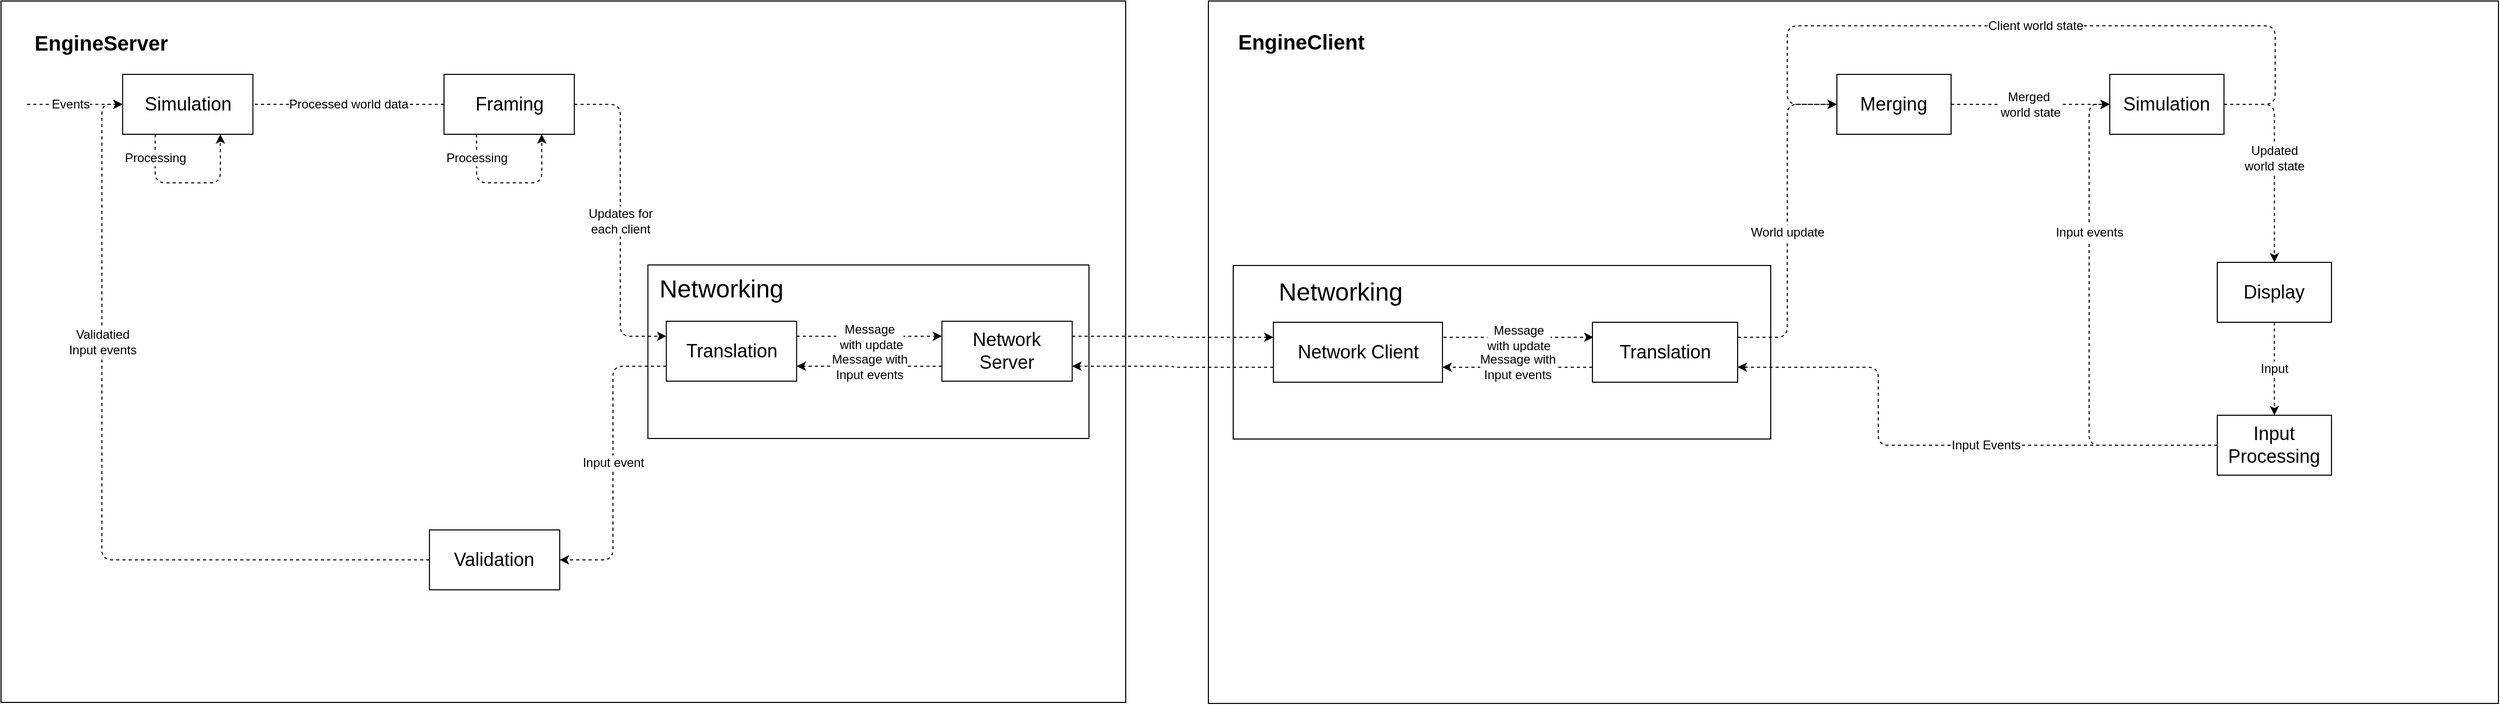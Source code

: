 <mxfile version="15.9.6" type="github">
  <diagram id="kgpKYQtTHZ0yAKxKKP6v" name="Page-1">
    <mxGraphModel dx="1972" dy="1060" grid="1" gridSize="8" guides="1" tooltips="1" connect="1" arrows="1" fold="1" page="1" pageScale="1" pageWidth="1100" pageHeight="850" math="0" shadow="0">
      <root>
        <mxCell id="0" />
        <mxCell id="1" parent="0" />
        <mxCell id="witdZUobg0xg5wF5a4da-137" value="" style="group" vertex="1" connectable="0" parent="1">
          <mxGeometry x="1232" y="24" width="1248" height="680" as="geometry" />
        </mxCell>
        <mxCell id="witdZUobg0xg5wF5a4da-28" value="" style="whiteSpace=wrap;html=1;fontSize=16;rounded=0;container=0;" vertex="1" parent="witdZUobg0xg5wF5a4da-137">
          <mxGeometry width="1248" height="680" as="geometry" />
        </mxCell>
        <mxCell id="witdZUobg0xg5wF5a4da-36" value="EngineClient" style="text;html=1;strokeColor=none;fillColor=none;align=center;verticalAlign=middle;whiteSpace=wrap;rounded=0;fontSize=20;fontStyle=1;container=0;" vertex="1" parent="witdZUobg0xg5wF5a4da-137">
          <mxGeometry x="24" y="24" width="131.61" height="30" as="geometry" />
        </mxCell>
        <mxCell id="witdZUobg0xg5wF5a4da-163" value="" style="rounded=0;whiteSpace=wrap;html=1;fontSize=12;" vertex="1" parent="witdZUobg0xg5wF5a4da-137">
          <mxGeometry x="24" y="256" width="520" height="168" as="geometry" />
        </mxCell>
        <mxCell id="witdZUobg0xg5wF5a4da-78" value="Message &lt;br&gt;with update" style="edgeStyle=orthogonalEdgeStyle;orthogonalLoop=1;jettySize=auto;html=1;exitX=1;exitY=0.25;exitDx=0;exitDy=0;entryX=0;entryY=0.25;entryDx=0;entryDy=0;dashed=1;fontSize=12;startArrow=none;startFill=0;endArrow=classic;endFill=1;" edge="1" parent="witdZUobg0xg5wF5a4da-137">
          <mxGeometry relative="1" as="geometry">
            <mxPoint x="227.433" y="325.5" as="sourcePoint" />
            <mxPoint x="372.513" y="325.5" as="targetPoint" />
          </mxGeometry>
        </mxCell>
        <mxCell id="witdZUobg0xg5wF5a4da-75" value="Network Client" style="rounded=0;whiteSpace=wrap;html=1;fontSize=18;container=0;" vertex="1" parent="witdZUobg0xg5wF5a4da-137">
          <mxGeometry x="62.884" y="311" width="163.548" height="58" as="geometry" />
        </mxCell>
        <mxCell id="witdZUobg0xg5wF5a4da-79" value="Merging" style="rounded=0;whiteSpace=wrap;html=1;fontSize=18;container=0;" vertex="1" parent="witdZUobg0xg5wF5a4da-137">
          <mxGeometry x="608" y="71" width="110.48" height="58" as="geometry" />
        </mxCell>
        <mxCell id="witdZUobg0xg5wF5a4da-80" value="World update" style="edgeStyle=orthogonalEdgeStyle;orthogonalLoop=1;jettySize=auto;html=1;exitX=1;exitY=0.25;exitDx=0;exitDy=0;entryX=0;entryY=0.5;entryDx=0;entryDy=0;dashed=1;fontSize=12;startArrow=none;startFill=0;endArrow=classic;endFill=1;" edge="1" parent="witdZUobg0xg5wF5a4da-137" source="witdZUobg0xg5wF5a4da-77" target="witdZUobg0xg5wF5a4da-79">
          <mxGeometry x="-0.07" relative="1" as="geometry">
            <mxPoint as="offset" />
          </mxGeometry>
        </mxCell>
        <mxCell id="witdZUobg0xg5wF5a4da-136" value="Client world state" style="edgeStyle=orthogonalEdgeStyle;orthogonalLoop=1;jettySize=auto;html=1;exitX=1;exitY=0.5;exitDx=0;exitDy=0;entryX=0;entryY=0.5;entryDx=0;entryDy=0;dashed=1;fontSize=12;startArrow=none;startFill=0;endArrow=classic;endFill=1;" edge="1" parent="witdZUobg0xg5wF5a4da-137" source="witdZUobg0xg5wF5a4da-99" target="witdZUobg0xg5wF5a4da-79">
          <mxGeometry x="-0.008" relative="1" as="geometry">
            <Array as="points">
              <mxPoint x="1032" y="100" />
              <mxPoint x="1032" y="24" />
              <mxPoint x="560" y="24" />
              <mxPoint x="560" y="100" />
            </Array>
            <mxPoint as="offset" />
          </mxGeometry>
        </mxCell>
        <mxCell id="witdZUobg0xg5wF5a4da-99" value="Simulation" style="rounded=0;whiteSpace=wrap;html=1;fontSize=18;container=0;" vertex="1" parent="witdZUobg0xg5wF5a4da-137">
          <mxGeometry x="872" y="71" width="110.48" height="58" as="geometry" />
        </mxCell>
        <mxCell id="witdZUobg0xg5wF5a4da-100" value="Merged&amp;nbsp;&lt;br&gt;world state" style="edgeStyle=orthogonalEdgeStyle;orthogonalLoop=1;jettySize=auto;html=1;exitX=1;exitY=0.5;exitDx=0;exitDy=0;entryX=0;entryY=0.5;entryDx=0;entryDy=0;dashed=1;fontSize=12;startArrow=none;startFill=0;endArrow=classic;endFill=1;" edge="1" parent="witdZUobg0xg5wF5a4da-137" source="witdZUobg0xg5wF5a4da-79" target="witdZUobg0xg5wF5a4da-99">
          <mxGeometry relative="1" as="geometry" />
        </mxCell>
        <mxCell id="witdZUobg0xg5wF5a4da-155" value="Message with&lt;br&gt;Input events" style="edgeStyle=orthogonalEdgeStyle;orthogonalLoop=1;jettySize=auto;html=1;exitX=0;exitY=0.75;exitDx=0;exitDy=0;entryX=1;entryY=0.75;entryDx=0;entryDy=0;dashed=1;fontSize=12;startArrow=none;startFill=0;endArrow=classic;endFill=1;" edge="1" parent="witdZUobg0xg5wF5a4da-137" source="witdZUobg0xg5wF5a4da-77" target="witdZUobg0xg5wF5a4da-75">
          <mxGeometry relative="1" as="geometry" />
        </mxCell>
        <mxCell id="witdZUobg0xg5wF5a4da-77" value="Translation" style="rounded=0;whiteSpace=wrap;html=1;fontSize=18;container=0;" vertex="1" parent="witdZUobg0xg5wF5a4da-137">
          <mxGeometry x="371.51" y="311" width="140.49" height="58" as="geometry" />
        </mxCell>
        <mxCell id="witdZUobg0xg5wF5a4da-119" value="Display" style="rounded=0;whiteSpace=wrap;html=1;fontSize=18;container=0;" vertex="1" parent="witdZUobg0xg5wF5a4da-137">
          <mxGeometry x="976" y="253" width="110.48" height="58" as="geometry" />
        </mxCell>
        <mxCell id="witdZUobg0xg5wF5a4da-134" value="Updated&lt;br&gt;world state" style="edgeStyle=orthogonalEdgeStyle;orthogonalLoop=1;jettySize=auto;html=1;exitX=1;exitY=0.5;exitDx=0;exitDy=0;dashed=1;fontSize=12;startArrow=none;startFill=0;endArrow=classic;endFill=1;" edge="1" parent="witdZUobg0xg5wF5a4da-137" source="witdZUobg0xg5wF5a4da-99" target="witdZUobg0xg5wF5a4da-119">
          <mxGeometry relative="1" as="geometry" />
        </mxCell>
        <mxCell id="witdZUobg0xg5wF5a4da-153" value="Input Events" style="edgeStyle=orthogonalEdgeStyle;orthogonalLoop=1;jettySize=auto;html=1;exitX=0;exitY=0.5;exitDx=0;exitDy=0;entryX=1;entryY=0.75;entryDx=0;entryDy=0;dashed=1;fontSize=12;startArrow=none;startFill=0;endArrow=classic;endFill=1;" edge="1" parent="witdZUobg0xg5wF5a4da-137" source="witdZUobg0xg5wF5a4da-132" target="witdZUobg0xg5wF5a4da-77">
          <mxGeometry x="-0.17" relative="1" as="geometry">
            <Array as="points">
              <mxPoint x="648" y="430" />
              <mxPoint x="648" y="355" />
            </Array>
            <mxPoint as="offset" />
          </mxGeometry>
        </mxCell>
        <mxCell id="witdZUobg0xg5wF5a4da-154" value="Input events" style="edgeStyle=orthogonalEdgeStyle;orthogonalLoop=1;jettySize=auto;html=1;exitX=0;exitY=0.5;exitDx=0;exitDy=0;entryX=0;entryY=0.5;entryDx=0;entryDy=0;dashed=1;fontSize=12;startArrow=none;startFill=0;endArrow=classic;endFill=1;" edge="1" parent="witdZUobg0xg5wF5a4da-137" source="witdZUobg0xg5wF5a4da-132" target="witdZUobg0xg5wF5a4da-99">
          <mxGeometry x="0.393" relative="1" as="geometry">
            <mxPoint as="offset" />
          </mxGeometry>
        </mxCell>
        <mxCell id="witdZUobg0xg5wF5a4da-132" value="Input Processing" style="rounded=0;whiteSpace=wrap;html=1;fontSize=18;container=0;" vertex="1" parent="witdZUobg0xg5wF5a4da-137">
          <mxGeometry x="976" y="401" width="110.48" height="58" as="geometry" />
        </mxCell>
        <mxCell id="witdZUobg0xg5wF5a4da-133" value="Input" style="edgeStyle=orthogonalEdgeStyle;orthogonalLoop=1;jettySize=auto;html=1;exitX=0.5;exitY=1;exitDx=0;exitDy=0;dashed=1;fontSize=12;startArrow=none;startFill=0;endArrow=classic;endFill=1;" edge="1" parent="witdZUobg0xg5wF5a4da-137" source="witdZUobg0xg5wF5a4da-119" target="witdZUobg0xg5wF5a4da-132">
          <mxGeometry relative="1" as="geometry" />
        </mxCell>
        <mxCell id="witdZUobg0xg5wF5a4da-164" value="&lt;font style=&quot;font-size: 24px&quot;&gt;Networking&lt;/font&gt;" style="text;html=1;strokeColor=none;fillColor=none;align=center;verticalAlign=middle;whiteSpace=wrap;rounded=0;fontSize=12;" vertex="1" parent="witdZUobg0xg5wF5a4da-137">
          <mxGeometry x="48" y="267" width="160" height="30" as="geometry" />
        </mxCell>
        <mxCell id="witdZUobg0xg5wF5a4da-165" value="" style="group" vertex="1" connectable="0" parent="1">
          <mxGeometry x="64" y="24" width="1088" height="679" as="geometry" />
        </mxCell>
        <mxCell id="witdZUobg0xg5wF5a4da-22" value="" style="whiteSpace=wrap;html=1;fontSize=16;rounded=0;container=1;" vertex="1" parent="witdZUobg0xg5wF5a4da-165">
          <mxGeometry width="1088" height="679" as="geometry" />
        </mxCell>
        <mxCell id="witdZUobg0xg5wF5a4da-23" value="EngineServer" style="text;html=1;strokeColor=none;fillColor=none;align=center;verticalAlign=middle;whiteSpace=wrap;rounded=0;fontSize=20;fontStyle=1;container=0;" vertex="1" parent="witdZUobg0xg5wF5a4da-165">
          <mxGeometry x="33.611" y="25" width="126.042" height="30" as="geometry" />
        </mxCell>
        <mxCell id="witdZUobg0xg5wF5a4da-25" value="Simulation" style="rounded=0;whiteSpace=wrap;html=1;fontSize=18;container=0;" vertex="1" parent="witdZUobg0xg5wF5a4da-165">
          <mxGeometry x="117.639" y="71" width="126.042" height="58" as="geometry" />
        </mxCell>
        <mxCell id="witdZUobg0xg5wF5a4da-41" value="Events" style="endArrow=classic;html=1;fontSize=12;entryX=0;entryY=0.5;entryDx=0;entryDy=0;dashed=1;" edge="1" parent="witdZUobg0xg5wF5a4da-165" target="witdZUobg0xg5wF5a4da-25">
          <mxGeometry x="-0.091" width="50" height="50" relative="1" as="geometry">
            <mxPoint x="25.208" y="100" as="sourcePoint" />
            <mxPoint x="539.878" y="232" as="targetPoint" />
            <Array as="points" />
            <mxPoint as="offset" />
          </mxGeometry>
        </mxCell>
        <mxCell id="witdZUobg0xg5wF5a4da-49" value="Processing" style="edgeStyle=orthogonalEdgeStyle;orthogonalLoop=1;jettySize=auto;html=1;exitX=0.25;exitY=1;exitDx=0;exitDy=0;entryX=0.75;entryY=1;entryDx=0;entryDy=0;dashed=1;fontSize=12;" edge="1" parent="witdZUobg0xg5wF5a4da-165" source="witdZUobg0xg5wF5a4da-25" target="witdZUobg0xg5wF5a4da-25">
          <mxGeometry x="-0.701" relative="1" as="geometry">
            <Array as="points">
              <mxPoint x="149.149" y="176" />
              <mxPoint x="212.17" y="176" />
            </Array>
            <mxPoint as="offset" />
          </mxGeometry>
        </mxCell>
        <mxCell id="witdZUobg0xg5wF5a4da-52" value="Processed world data" style="edgeStyle=orthogonalEdgeStyle;orthogonalLoop=1;jettySize=auto;html=1;dashed=1;fontSize=12;endArrow=none;endFill=0;startArrow=none;startFill=0;" edge="1" parent="witdZUobg0xg5wF5a4da-165" source="witdZUobg0xg5wF5a4da-50" target="witdZUobg0xg5wF5a4da-25">
          <mxGeometry relative="1" as="geometry" />
        </mxCell>
        <mxCell id="witdZUobg0xg5wF5a4da-50" value="Framing" style="rounded=0;whiteSpace=wrap;html=1;fontSize=18;container=0;" vertex="1" parent="witdZUobg0xg5wF5a4da-165">
          <mxGeometry x="428.542" y="71" width="126.042" height="58" as="geometry" />
        </mxCell>
        <mxCell id="witdZUobg0xg5wF5a4da-53" value="Processing" style="edgeStyle=orthogonalEdgeStyle;orthogonalLoop=1;jettySize=auto;html=1;exitX=0.25;exitY=1;exitDx=0;exitDy=0;entryX=0.75;entryY=1;entryDx=0;entryDy=0;dashed=1;fontSize=12;startArrow=none;startFill=0;endArrow=classic;endFill=1;" edge="1" parent="witdZUobg0xg5wF5a4da-165" source="witdZUobg0xg5wF5a4da-50" target="witdZUobg0xg5wF5a4da-50">
          <mxGeometry x="-0.702" relative="1" as="geometry">
            <Array as="points">
              <mxPoint x="460.052" y="176" />
              <mxPoint x="523.073" y="176" />
            </Array>
            <mxPoint as="offset" />
          </mxGeometry>
        </mxCell>
        <mxCell id="witdZUobg0xg5wF5a4da-161" value="" style="rounded=0;whiteSpace=wrap;html=1;fontSize=12;" vertex="1" parent="witdZUobg0xg5wF5a4da-165">
          <mxGeometry x="625.776" y="255.5" width="426.667" height="168" as="geometry" />
        </mxCell>
        <mxCell id="witdZUobg0xg5wF5a4da-69" value="Translation" style="rounded=0;whiteSpace=wrap;html=1;fontSize=18;container=0;" vertex="1" parent="witdZUobg0xg5wF5a4da-165">
          <mxGeometry x="643.623" y="310" width="126.042" height="58" as="geometry" />
        </mxCell>
        <mxCell id="witdZUobg0xg5wF5a4da-72" value="Updates for &lt;br&gt;each client" style="edgeStyle=orthogonalEdgeStyle;orthogonalLoop=1;jettySize=auto;html=1;exitX=1;exitY=0.5;exitDx=0;exitDy=0;entryX=0;entryY=0.25;entryDx=0;entryDy=0;dashed=1;fontSize=12;startArrow=none;startFill=0;endArrow=classic;endFill=1;" edge="1" parent="witdZUobg0xg5wF5a4da-165" source="witdZUobg0xg5wF5a4da-50" target="witdZUobg0xg5wF5a4da-69">
          <mxGeometry relative="1" as="geometry" />
        </mxCell>
        <mxCell id="witdZUobg0xg5wF5a4da-157" value="Message with&lt;br&gt;Input events" style="edgeStyle=orthogonalEdgeStyle;orthogonalLoop=1;jettySize=auto;html=1;exitX=0;exitY=0.75;exitDx=0;exitDy=0;entryX=1;entryY=0.75;entryDx=0;entryDy=0;dashed=1;fontSize=12;startArrow=none;startFill=0;endArrow=classic;endFill=1;" edge="1" parent="witdZUobg0xg5wF5a4da-165" source="witdZUobg0xg5wF5a4da-71" target="witdZUobg0xg5wF5a4da-69">
          <mxGeometry relative="1" as="geometry" />
        </mxCell>
        <mxCell id="witdZUobg0xg5wF5a4da-71" value="Network Server" style="rounded=0;whiteSpace=wrap;html=1;fontSize=18;container=0;" vertex="1" parent="witdZUobg0xg5wF5a4da-165">
          <mxGeometry x="910.22" y="310" width="126.042" height="58" as="geometry" />
        </mxCell>
        <mxCell id="witdZUobg0xg5wF5a4da-73" value="Message&lt;br&gt;&amp;nbsp;with update" style="edgeStyle=orthogonalEdgeStyle;orthogonalLoop=1;jettySize=auto;html=1;exitX=1;exitY=0.25;exitDx=0;exitDy=0;entryX=0;entryY=0.25;entryDx=0;entryDy=0;dashed=1;fontSize=12;startArrow=none;startFill=0;endArrow=classic;endFill=1;" edge="1" parent="witdZUobg0xg5wF5a4da-165" source="witdZUobg0xg5wF5a4da-69" target="witdZUobg0xg5wF5a4da-71">
          <mxGeometry relative="1" as="geometry">
            <Array as="points">
              <mxPoint x="853.692" y="324.5" />
              <mxPoint x="853.692" y="324.5" />
            </Array>
            <mxPoint as="offset" />
          </mxGeometry>
        </mxCell>
        <mxCell id="witdZUobg0xg5wF5a4da-159" value="Validatied&lt;br&gt;Input events" style="edgeStyle=orthogonalEdgeStyle;orthogonalLoop=1;jettySize=auto;html=1;exitX=0;exitY=0.5;exitDx=0;exitDy=0;entryX=0;entryY=0.5;entryDx=0;entryDy=0;dashed=1;fontSize=12;startArrow=none;startFill=0;endArrow=classic;endFill=1;" edge="1" parent="witdZUobg0xg5wF5a4da-165" source="witdZUobg0xg5wF5a4da-152" target="witdZUobg0xg5wF5a4da-25">
          <mxGeometry x="0.358" relative="1" as="geometry">
            <mxPoint as="offset" />
          </mxGeometry>
        </mxCell>
        <mxCell id="witdZUobg0xg5wF5a4da-152" value="Validation" style="rounded=0;whiteSpace=wrap;html=1;fontSize=18;container=0;" vertex="1" parent="witdZUobg0xg5wF5a4da-165">
          <mxGeometry x="414.447" y="512" width="126.042" height="58" as="geometry" />
        </mxCell>
        <mxCell id="witdZUobg0xg5wF5a4da-158" value="Input event" style="edgeStyle=orthogonalEdgeStyle;orthogonalLoop=1;jettySize=auto;html=1;exitX=0;exitY=0.75;exitDx=0;exitDy=0;entryX=1;entryY=0.5;entryDx=0;entryDy=0;dashed=1;fontSize=12;startArrow=none;startFill=0;endArrow=classic;endFill=1;" edge="1" parent="witdZUobg0xg5wF5a4da-165" source="witdZUobg0xg5wF5a4da-69" target="witdZUobg0xg5wF5a4da-152">
          <mxGeometry relative="1" as="geometry" />
        </mxCell>
        <mxCell id="witdZUobg0xg5wF5a4da-162" value="&lt;font style=&quot;font-size: 24px&quot;&gt;Networking&lt;/font&gt;" style="text;html=1;strokeColor=none;fillColor=none;align=center;verticalAlign=middle;whiteSpace=wrap;rounded=0;fontSize=12;" vertex="1" parent="witdZUobg0xg5wF5a4da-165">
          <mxGeometry x="607.998" y="263.5" width="177.778" height="30" as="geometry" />
        </mxCell>
        <mxCell id="witdZUobg0xg5wF5a4da-138" style="edgeStyle=orthogonalEdgeStyle;orthogonalLoop=1;jettySize=auto;html=1;exitX=1;exitY=0.25;exitDx=0;exitDy=0;entryX=0;entryY=0.25;entryDx=0;entryDy=0;dashed=1;fontSize=12;startArrow=none;startFill=0;endArrow=classic;endFill=1;" edge="1" parent="1" source="witdZUobg0xg5wF5a4da-71" target="witdZUobg0xg5wF5a4da-75">
          <mxGeometry relative="1" as="geometry" />
        </mxCell>
        <mxCell id="witdZUobg0xg5wF5a4da-156" style="edgeStyle=orthogonalEdgeStyle;orthogonalLoop=1;jettySize=auto;html=1;exitX=0;exitY=0.75;exitDx=0;exitDy=0;entryX=1;entryY=0.75;entryDx=0;entryDy=0;dashed=1;fontSize=12;startArrow=none;startFill=0;endArrow=classic;endFill=1;" edge="1" parent="1" source="witdZUobg0xg5wF5a4da-75" target="witdZUobg0xg5wF5a4da-71">
          <mxGeometry relative="1" as="geometry" />
        </mxCell>
      </root>
    </mxGraphModel>
  </diagram>
</mxfile>
